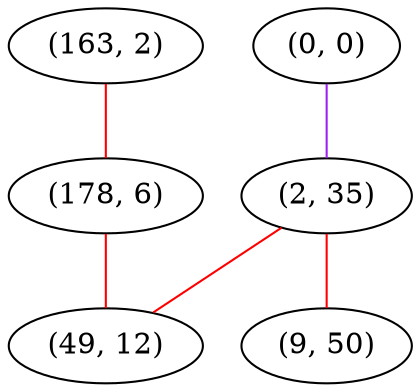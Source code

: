 graph "" {
"(163, 2)";
"(0, 0)";
"(178, 6)";
"(2, 35)";
"(49, 12)";
"(9, 50)";
"(163, 2)" -- "(178, 6)"  [color=red, key=0, weight=1];
"(0, 0)" -- "(2, 35)"  [color=purple, key=0, weight=4];
"(178, 6)" -- "(49, 12)"  [color=red, key=0, weight=1];
"(2, 35)" -- "(9, 50)"  [color=red, key=0, weight=1];
"(2, 35)" -- "(49, 12)"  [color=red, key=0, weight=1];
}
